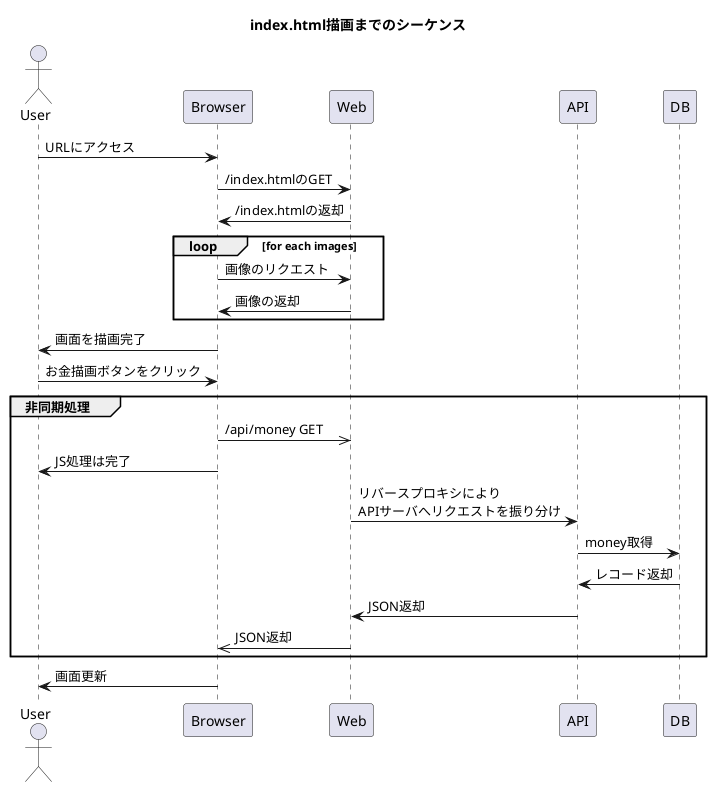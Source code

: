 @startuml draw_index

title index.html描画までのシーケンス

actor User as user
participant Browser as browser
participant Web as web
participant API as api
participant DB as db

user -> browser : URLにアクセス
browser -> web : /index.htmlのGET
web -> browser : /index.htmlの返却
loop for each images
    browser -> web : 画像のリクエスト
    web -> browser : 画像の返却
end
browser -> user : 画面を描画完了

user -> browser : お金描画ボタンをクリック
group 非同期処理
    browser ->> web : /api/money GET
    browser -> user : JS処理は完了
    web -> api : リバースプロキシにより\nAPIサーバへリクエストを振り分け
    api -> db : money取得
    db -> api : レコード返却
    api -> web : JSON返却
    web ->> browser : JSON返却
end
browser -> user : 画面更新

@enduml